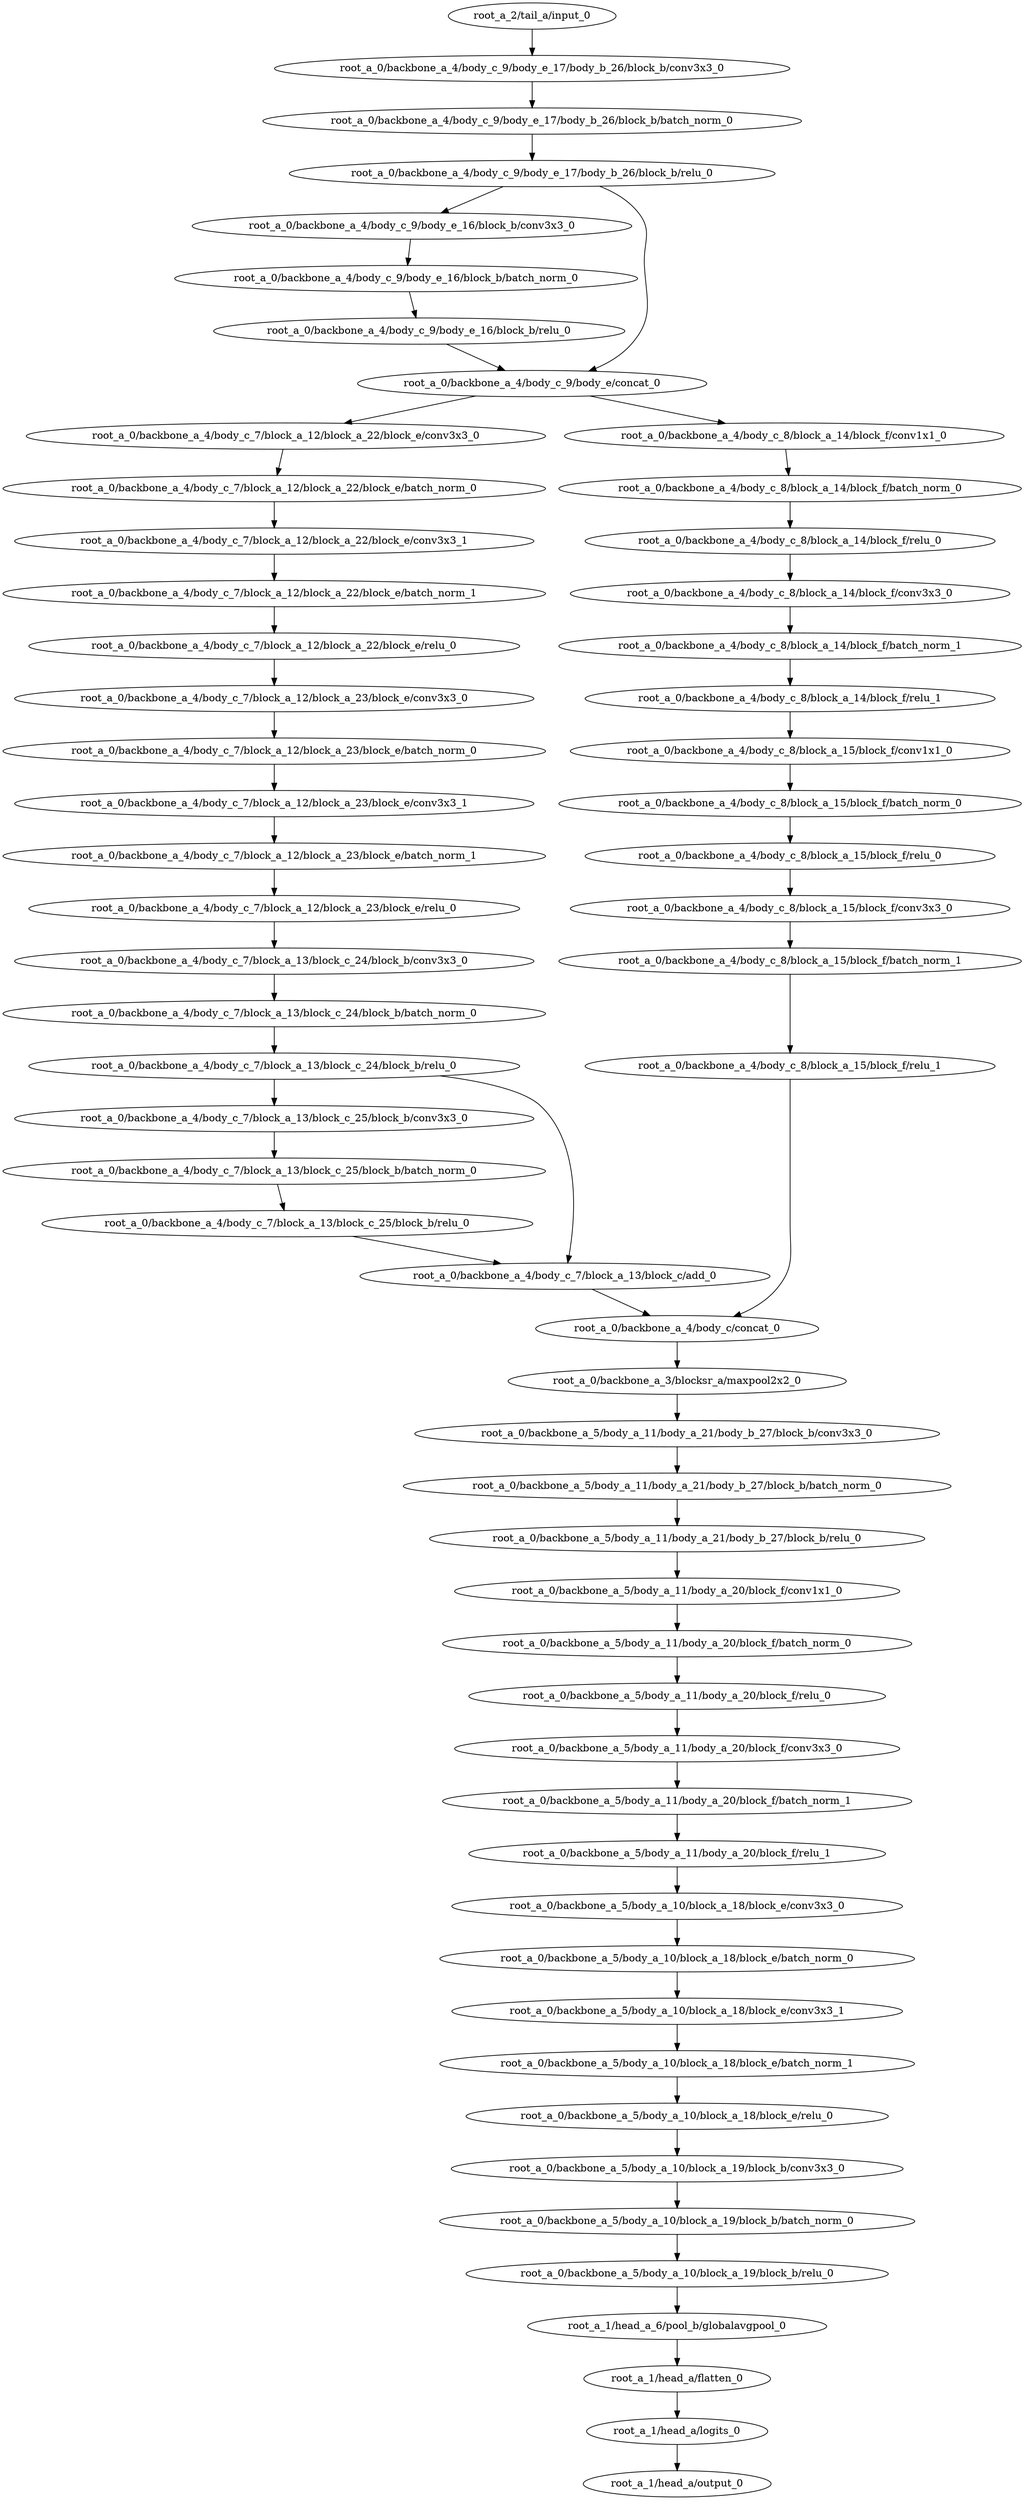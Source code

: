 digraph root_a {
	"root_a_2/tail_a/input_0"
	"root_a_0/backbone_a_4/body_c_9/body_e_17/body_b_26/block_b/conv3x3_0"
	"root_a_0/backbone_a_4/body_c_9/body_e_17/body_b_26/block_b/batch_norm_0"
	"root_a_0/backbone_a_4/body_c_9/body_e_17/body_b_26/block_b/relu_0"
	"root_a_0/backbone_a_4/body_c_9/body_e_16/block_b/conv3x3_0"
	"root_a_0/backbone_a_4/body_c_9/body_e_16/block_b/batch_norm_0"
	"root_a_0/backbone_a_4/body_c_9/body_e_16/block_b/relu_0"
	"root_a_0/backbone_a_4/body_c_9/body_e/concat_0"
	"root_a_0/backbone_a_4/body_c_7/block_a_12/block_a_22/block_e/conv3x3_0"
	"root_a_0/backbone_a_4/body_c_7/block_a_12/block_a_22/block_e/batch_norm_0"
	"root_a_0/backbone_a_4/body_c_7/block_a_12/block_a_22/block_e/conv3x3_1"
	"root_a_0/backbone_a_4/body_c_7/block_a_12/block_a_22/block_e/batch_norm_1"
	"root_a_0/backbone_a_4/body_c_7/block_a_12/block_a_22/block_e/relu_0"
	"root_a_0/backbone_a_4/body_c_7/block_a_12/block_a_23/block_e/conv3x3_0"
	"root_a_0/backbone_a_4/body_c_7/block_a_12/block_a_23/block_e/batch_norm_0"
	"root_a_0/backbone_a_4/body_c_7/block_a_12/block_a_23/block_e/conv3x3_1"
	"root_a_0/backbone_a_4/body_c_7/block_a_12/block_a_23/block_e/batch_norm_1"
	"root_a_0/backbone_a_4/body_c_7/block_a_12/block_a_23/block_e/relu_0"
	"root_a_0/backbone_a_4/body_c_7/block_a_13/block_c_24/block_b/conv3x3_0"
	"root_a_0/backbone_a_4/body_c_7/block_a_13/block_c_24/block_b/batch_norm_0"
	"root_a_0/backbone_a_4/body_c_7/block_a_13/block_c_24/block_b/relu_0"
	"root_a_0/backbone_a_4/body_c_7/block_a_13/block_c_25/block_b/conv3x3_0"
	"root_a_0/backbone_a_4/body_c_7/block_a_13/block_c_25/block_b/batch_norm_0"
	"root_a_0/backbone_a_4/body_c_7/block_a_13/block_c_25/block_b/relu_0"
	"root_a_0/backbone_a_4/body_c_7/block_a_13/block_c/add_0"
	"root_a_0/backbone_a_4/body_c_8/block_a_14/block_f/conv1x1_0"
	"root_a_0/backbone_a_4/body_c_8/block_a_14/block_f/batch_norm_0"
	"root_a_0/backbone_a_4/body_c_8/block_a_14/block_f/relu_0"
	"root_a_0/backbone_a_4/body_c_8/block_a_14/block_f/conv3x3_0"
	"root_a_0/backbone_a_4/body_c_8/block_a_14/block_f/batch_norm_1"
	"root_a_0/backbone_a_4/body_c_8/block_a_14/block_f/relu_1"
	"root_a_0/backbone_a_4/body_c_8/block_a_15/block_f/conv1x1_0"
	"root_a_0/backbone_a_4/body_c_8/block_a_15/block_f/batch_norm_0"
	"root_a_0/backbone_a_4/body_c_8/block_a_15/block_f/relu_0"
	"root_a_0/backbone_a_4/body_c_8/block_a_15/block_f/conv3x3_0"
	"root_a_0/backbone_a_4/body_c_8/block_a_15/block_f/batch_norm_1"
	"root_a_0/backbone_a_4/body_c_8/block_a_15/block_f/relu_1"
	"root_a_0/backbone_a_4/body_c/concat_0"
	"root_a_0/backbone_a_3/blocksr_a/maxpool2x2_0"
	"root_a_0/backbone_a_5/body_a_11/body_a_21/body_b_27/block_b/conv3x3_0"
	"root_a_0/backbone_a_5/body_a_11/body_a_21/body_b_27/block_b/batch_norm_0"
	"root_a_0/backbone_a_5/body_a_11/body_a_21/body_b_27/block_b/relu_0"
	"root_a_0/backbone_a_5/body_a_11/body_a_20/block_f/conv1x1_0"
	"root_a_0/backbone_a_5/body_a_11/body_a_20/block_f/batch_norm_0"
	"root_a_0/backbone_a_5/body_a_11/body_a_20/block_f/relu_0"
	"root_a_0/backbone_a_5/body_a_11/body_a_20/block_f/conv3x3_0"
	"root_a_0/backbone_a_5/body_a_11/body_a_20/block_f/batch_norm_1"
	"root_a_0/backbone_a_5/body_a_11/body_a_20/block_f/relu_1"
	"root_a_0/backbone_a_5/body_a_10/block_a_18/block_e/conv3x3_0"
	"root_a_0/backbone_a_5/body_a_10/block_a_18/block_e/batch_norm_0"
	"root_a_0/backbone_a_5/body_a_10/block_a_18/block_e/conv3x3_1"
	"root_a_0/backbone_a_5/body_a_10/block_a_18/block_e/batch_norm_1"
	"root_a_0/backbone_a_5/body_a_10/block_a_18/block_e/relu_0"
	"root_a_0/backbone_a_5/body_a_10/block_a_19/block_b/conv3x3_0"
	"root_a_0/backbone_a_5/body_a_10/block_a_19/block_b/batch_norm_0"
	"root_a_0/backbone_a_5/body_a_10/block_a_19/block_b/relu_0"
	"root_a_1/head_a_6/pool_b/globalavgpool_0"
	"root_a_1/head_a/flatten_0"
	"root_a_1/head_a/logits_0"
	"root_a_1/head_a/output_0"

	"root_a_2/tail_a/input_0" -> "root_a_0/backbone_a_4/body_c_9/body_e_17/body_b_26/block_b/conv3x3_0"
	"root_a_0/backbone_a_4/body_c_9/body_e_17/body_b_26/block_b/conv3x3_0" -> "root_a_0/backbone_a_4/body_c_9/body_e_17/body_b_26/block_b/batch_norm_0"
	"root_a_0/backbone_a_4/body_c_9/body_e_17/body_b_26/block_b/batch_norm_0" -> "root_a_0/backbone_a_4/body_c_9/body_e_17/body_b_26/block_b/relu_0"
	"root_a_0/backbone_a_4/body_c_9/body_e_17/body_b_26/block_b/relu_0" -> "root_a_0/backbone_a_4/body_c_9/body_e_16/block_b/conv3x3_0"
	"root_a_0/backbone_a_4/body_c_9/body_e_16/block_b/conv3x3_0" -> "root_a_0/backbone_a_4/body_c_9/body_e_16/block_b/batch_norm_0"
	"root_a_0/backbone_a_4/body_c_9/body_e_16/block_b/batch_norm_0" -> "root_a_0/backbone_a_4/body_c_9/body_e_16/block_b/relu_0"
	"root_a_0/backbone_a_4/body_c_9/body_e_17/body_b_26/block_b/relu_0" -> "root_a_0/backbone_a_4/body_c_9/body_e/concat_0"
	"root_a_0/backbone_a_4/body_c_9/body_e_16/block_b/relu_0" -> "root_a_0/backbone_a_4/body_c_9/body_e/concat_0"
	"root_a_0/backbone_a_4/body_c_9/body_e/concat_0" -> "root_a_0/backbone_a_4/body_c_7/block_a_12/block_a_22/block_e/conv3x3_0"
	"root_a_0/backbone_a_4/body_c_7/block_a_12/block_a_22/block_e/conv3x3_0" -> "root_a_0/backbone_a_4/body_c_7/block_a_12/block_a_22/block_e/batch_norm_0"
	"root_a_0/backbone_a_4/body_c_7/block_a_12/block_a_22/block_e/batch_norm_0" -> "root_a_0/backbone_a_4/body_c_7/block_a_12/block_a_22/block_e/conv3x3_1"
	"root_a_0/backbone_a_4/body_c_7/block_a_12/block_a_22/block_e/conv3x3_1" -> "root_a_0/backbone_a_4/body_c_7/block_a_12/block_a_22/block_e/batch_norm_1"
	"root_a_0/backbone_a_4/body_c_7/block_a_12/block_a_22/block_e/batch_norm_1" -> "root_a_0/backbone_a_4/body_c_7/block_a_12/block_a_22/block_e/relu_0"
	"root_a_0/backbone_a_4/body_c_7/block_a_12/block_a_22/block_e/relu_0" -> "root_a_0/backbone_a_4/body_c_7/block_a_12/block_a_23/block_e/conv3x3_0"
	"root_a_0/backbone_a_4/body_c_7/block_a_12/block_a_23/block_e/conv3x3_0" -> "root_a_0/backbone_a_4/body_c_7/block_a_12/block_a_23/block_e/batch_norm_0"
	"root_a_0/backbone_a_4/body_c_7/block_a_12/block_a_23/block_e/batch_norm_0" -> "root_a_0/backbone_a_4/body_c_7/block_a_12/block_a_23/block_e/conv3x3_1"
	"root_a_0/backbone_a_4/body_c_7/block_a_12/block_a_23/block_e/conv3x3_1" -> "root_a_0/backbone_a_4/body_c_7/block_a_12/block_a_23/block_e/batch_norm_1"
	"root_a_0/backbone_a_4/body_c_7/block_a_12/block_a_23/block_e/batch_norm_1" -> "root_a_0/backbone_a_4/body_c_7/block_a_12/block_a_23/block_e/relu_0"
	"root_a_0/backbone_a_4/body_c_7/block_a_12/block_a_23/block_e/relu_0" -> "root_a_0/backbone_a_4/body_c_7/block_a_13/block_c_24/block_b/conv3x3_0"
	"root_a_0/backbone_a_4/body_c_7/block_a_13/block_c_24/block_b/conv3x3_0" -> "root_a_0/backbone_a_4/body_c_7/block_a_13/block_c_24/block_b/batch_norm_0"
	"root_a_0/backbone_a_4/body_c_7/block_a_13/block_c_24/block_b/batch_norm_0" -> "root_a_0/backbone_a_4/body_c_7/block_a_13/block_c_24/block_b/relu_0"
	"root_a_0/backbone_a_4/body_c_7/block_a_13/block_c_24/block_b/relu_0" -> "root_a_0/backbone_a_4/body_c_7/block_a_13/block_c_25/block_b/conv3x3_0"
	"root_a_0/backbone_a_4/body_c_7/block_a_13/block_c_25/block_b/conv3x3_0" -> "root_a_0/backbone_a_4/body_c_7/block_a_13/block_c_25/block_b/batch_norm_0"
	"root_a_0/backbone_a_4/body_c_7/block_a_13/block_c_25/block_b/batch_norm_0" -> "root_a_0/backbone_a_4/body_c_7/block_a_13/block_c_25/block_b/relu_0"
	"root_a_0/backbone_a_4/body_c_7/block_a_13/block_c_25/block_b/relu_0" -> "root_a_0/backbone_a_4/body_c_7/block_a_13/block_c/add_0"
	"root_a_0/backbone_a_4/body_c_7/block_a_13/block_c_24/block_b/relu_0" -> "root_a_0/backbone_a_4/body_c_7/block_a_13/block_c/add_0"
	"root_a_0/backbone_a_4/body_c_9/body_e/concat_0" -> "root_a_0/backbone_a_4/body_c_8/block_a_14/block_f/conv1x1_0"
	"root_a_0/backbone_a_4/body_c_8/block_a_14/block_f/conv1x1_0" -> "root_a_0/backbone_a_4/body_c_8/block_a_14/block_f/batch_norm_0"
	"root_a_0/backbone_a_4/body_c_8/block_a_14/block_f/batch_norm_0" -> "root_a_0/backbone_a_4/body_c_8/block_a_14/block_f/relu_0"
	"root_a_0/backbone_a_4/body_c_8/block_a_14/block_f/relu_0" -> "root_a_0/backbone_a_4/body_c_8/block_a_14/block_f/conv3x3_0"
	"root_a_0/backbone_a_4/body_c_8/block_a_14/block_f/conv3x3_0" -> "root_a_0/backbone_a_4/body_c_8/block_a_14/block_f/batch_norm_1"
	"root_a_0/backbone_a_4/body_c_8/block_a_14/block_f/batch_norm_1" -> "root_a_0/backbone_a_4/body_c_8/block_a_14/block_f/relu_1"
	"root_a_0/backbone_a_4/body_c_8/block_a_14/block_f/relu_1" -> "root_a_0/backbone_a_4/body_c_8/block_a_15/block_f/conv1x1_0"
	"root_a_0/backbone_a_4/body_c_8/block_a_15/block_f/conv1x1_0" -> "root_a_0/backbone_a_4/body_c_8/block_a_15/block_f/batch_norm_0"
	"root_a_0/backbone_a_4/body_c_8/block_a_15/block_f/batch_norm_0" -> "root_a_0/backbone_a_4/body_c_8/block_a_15/block_f/relu_0"
	"root_a_0/backbone_a_4/body_c_8/block_a_15/block_f/relu_0" -> "root_a_0/backbone_a_4/body_c_8/block_a_15/block_f/conv3x3_0"
	"root_a_0/backbone_a_4/body_c_8/block_a_15/block_f/conv3x3_0" -> "root_a_0/backbone_a_4/body_c_8/block_a_15/block_f/batch_norm_1"
	"root_a_0/backbone_a_4/body_c_8/block_a_15/block_f/batch_norm_1" -> "root_a_0/backbone_a_4/body_c_8/block_a_15/block_f/relu_1"
	"root_a_0/backbone_a_4/body_c_7/block_a_13/block_c/add_0" -> "root_a_0/backbone_a_4/body_c/concat_0"
	"root_a_0/backbone_a_4/body_c_8/block_a_15/block_f/relu_1" -> "root_a_0/backbone_a_4/body_c/concat_0"
	"root_a_0/backbone_a_4/body_c/concat_0" -> "root_a_0/backbone_a_3/blocksr_a/maxpool2x2_0"
	"root_a_0/backbone_a_3/blocksr_a/maxpool2x2_0" -> "root_a_0/backbone_a_5/body_a_11/body_a_21/body_b_27/block_b/conv3x3_0"
	"root_a_0/backbone_a_5/body_a_11/body_a_21/body_b_27/block_b/conv3x3_0" -> "root_a_0/backbone_a_5/body_a_11/body_a_21/body_b_27/block_b/batch_norm_0"
	"root_a_0/backbone_a_5/body_a_11/body_a_21/body_b_27/block_b/batch_norm_0" -> "root_a_0/backbone_a_5/body_a_11/body_a_21/body_b_27/block_b/relu_0"
	"root_a_0/backbone_a_5/body_a_11/body_a_21/body_b_27/block_b/relu_0" -> "root_a_0/backbone_a_5/body_a_11/body_a_20/block_f/conv1x1_0"
	"root_a_0/backbone_a_5/body_a_11/body_a_20/block_f/conv1x1_0" -> "root_a_0/backbone_a_5/body_a_11/body_a_20/block_f/batch_norm_0"
	"root_a_0/backbone_a_5/body_a_11/body_a_20/block_f/batch_norm_0" -> "root_a_0/backbone_a_5/body_a_11/body_a_20/block_f/relu_0"
	"root_a_0/backbone_a_5/body_a_11/body_a_20/block_f/relu_0" -> "root_a_0/backbone_a_5/body_a_11/body_a_20/block_f/conv3x3_0"
	"root_a_0/backbone_a_5/body_a_11/body_a_20/block_f/conv3x3_0" -> "root_a_0/backbone_a_5/body_a_11/body_a_20/block_f/batch_norm_1"
	"root_a_0/backbone_a_5/body_a_11/body_a_20/block_f/batch_norm_1" -> "root_a_0/backbone_a_5/body_a_11/body_a_20/block_f/relu_1"
	"root_a_0/backbone_a_5/body_a_11/body_a_20/block_f/relu_1" -> "root_a_0/backbone_a_5/body_a_10/block_a_18/block_e/conv3x3_0"
	"root_a_0/backbone_a_5/body_a_10/block_a_18/block_e/conv3x3_0" -> "root_a_0/backbone_a_5/body_a_10/block_a_18/block_e/batch_norm_0"
	"root_a_0/backbone_a_5/body_a_10/block_a_18/block_e/batch_norm_0" -> "root_a_0/backbone_a_5/body_a_10/block_a_18/block_e/conv3x3_1"
	"root_a_0/backbone_a_5/body_a_10/block_a_18/block_e/conv3x3_1" -> "root_a_0/backbone_a_5/body_a_10/block_a_18/block_e/batch_norm_1"
	"root_a_0/backbone_a_5/body_a_10/block_a_18/block_e/batch_norm_1" -> "root_a_0/backbone_a_5/body_a_10/block_a_18/block_e/relu_0"
	"root_a_0/backbone_a_5/body_a_10/block_a_18/block_e/relu_0" -> "root_a_0/backbone_a_5/body_a_10/block_a_19/block_b/conv3x3_0"
	"root_a_0/backbone_a_5/body_a_10/block_a_19/block_b/conv3x3_0" -> "root_a_0/backbone_a_5/body_a_10/block_a_19/block_b/batch_norm_0"
	"root_a_0/backbone_a_5/body_a_10/block_a_19/block_b/batch_norm_0" -> "root_a_0/backbone_a_5/body_a_10/block_a_19/block_b/relu_0"
	"root_a_0/backbone_a_5/body_a_10/block_a_19/block_b/relu_0" -> "root_a_1/head_a_6/pool_b/globalavgpool_0"
	"root_a_1/head_a_6/pool_b/globalavgpool_0" -> "root_a_1/head_a/flatten_0"
	"root_a_1/head_a/flatten_0" -> "root_a_1/head_a/logits_0"
	"root_a_1/head_a/logits_0" -> "root_a_1/head_a/output_0"

}